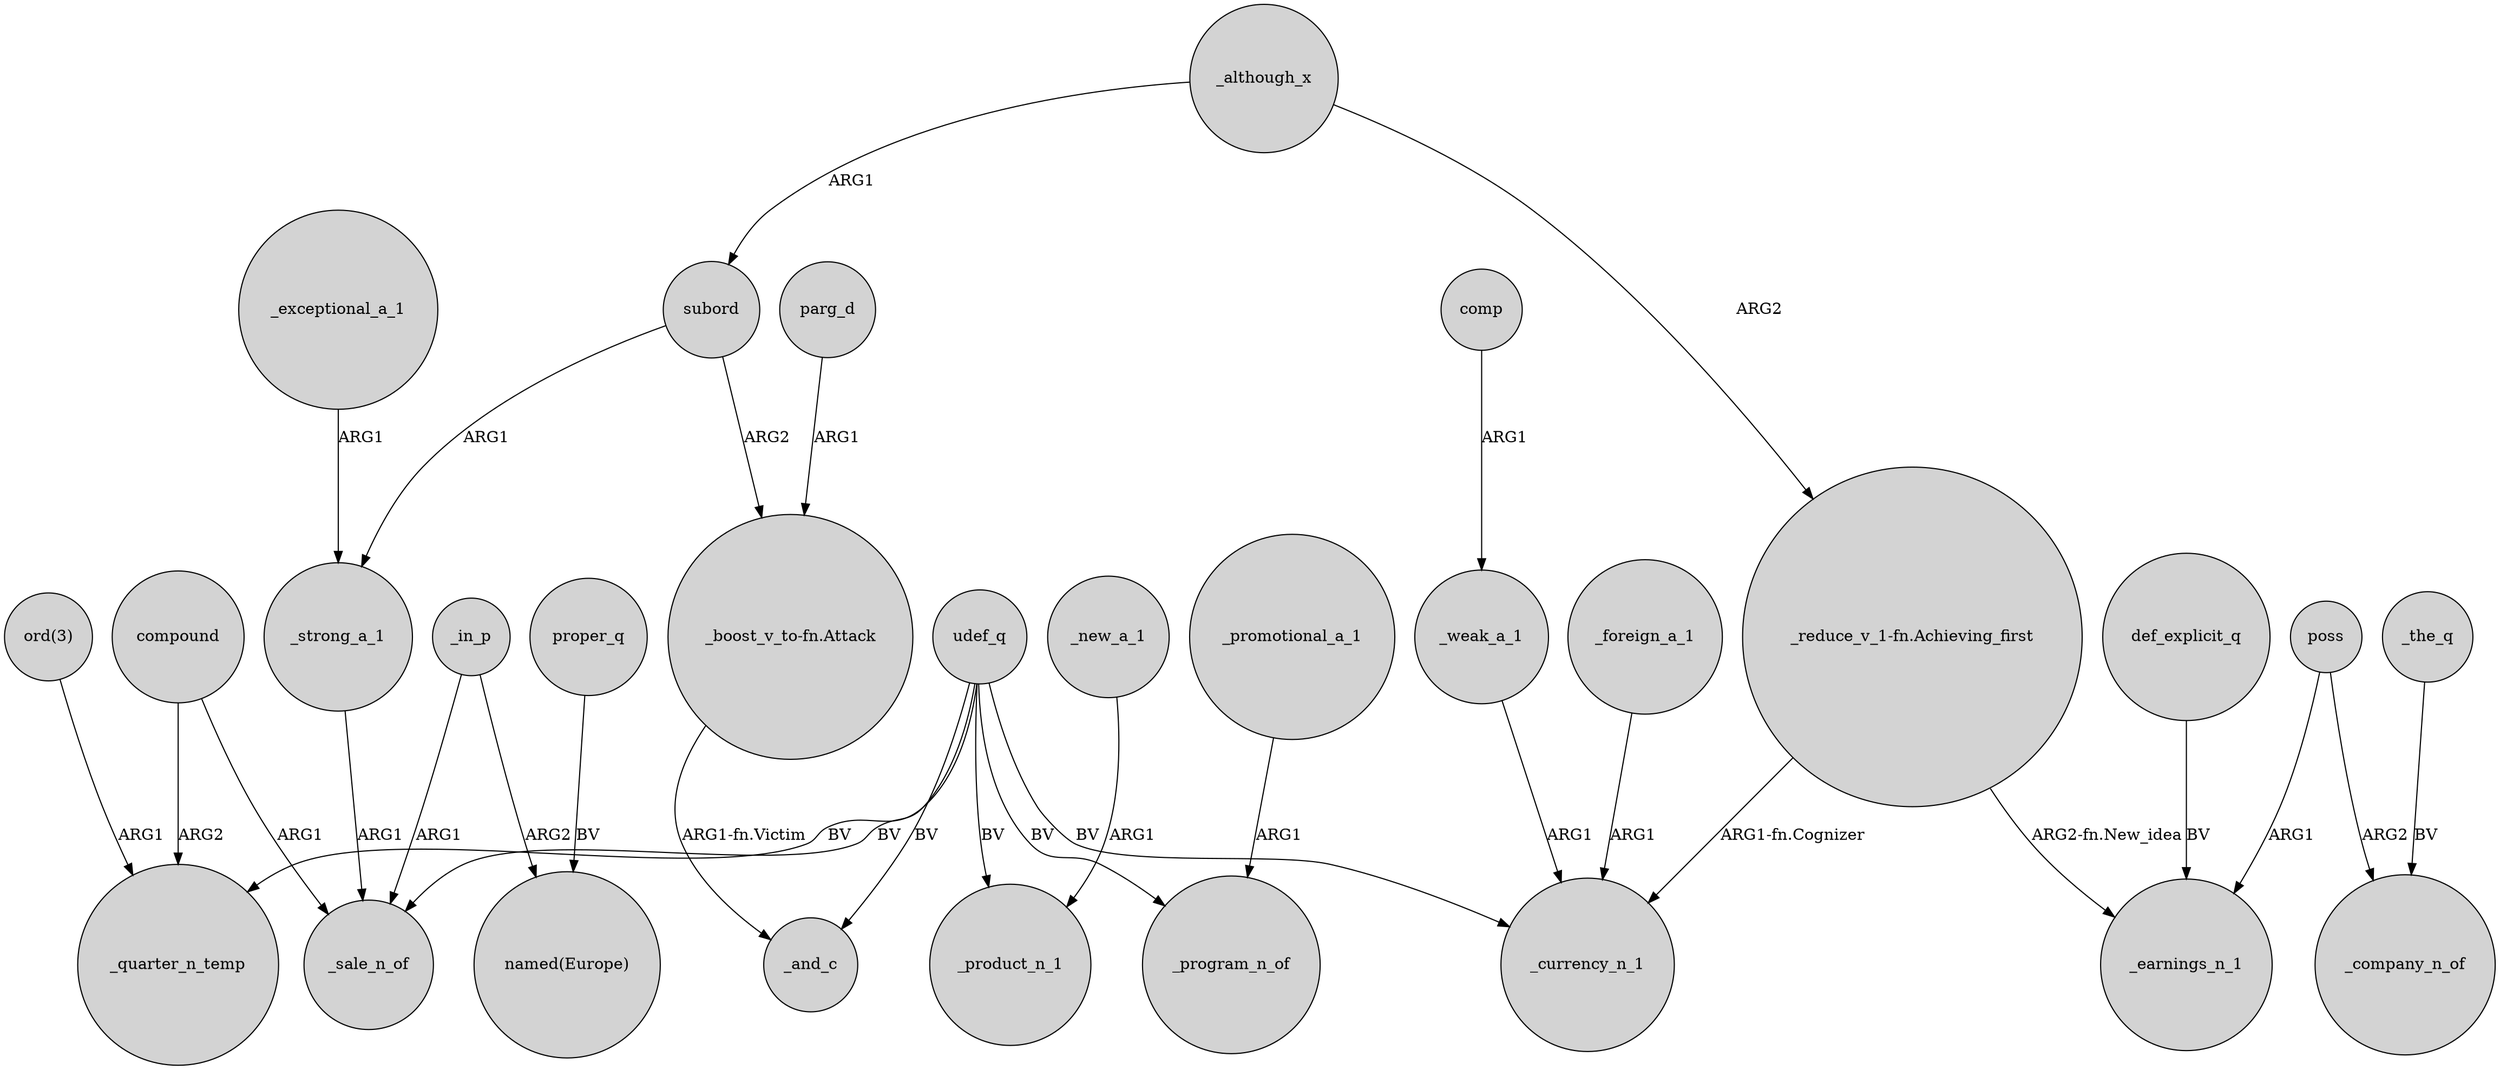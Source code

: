 digraph {
	node [shape=circle style=filled]
	parg_d -> "_boost_v_to-fn.Attack" [label=ARG1]
	"ord(3)" -> _quarter_n_temp [label=ARG1]
	_in_p -> "named(Europe)" [label=ARG2]
	_foreign_a_1 -> _currency_n_1 [label=ARG1]
	proper_q -> "named(Europe)" [label=BV]
	udef_q -> _currency_n_1 [label=BV]
	"_reduce_v_1-fn.Achieving_first" -> _currency_n_1 [label="ARG1-fn.Cognizer"]
	"_reduce_v_1-fn.Achieving_first" -> _earnings_n_1 [label="ARG2-fn.New_idea"]
	udef_q -> _sale_n_of [label=BV]
	udef_q -> _product_n_1 [label=BV]
	udef_q -> _and_c [label=BV]
	"_boost_v_to-fn.Attack" -> _and_c [label="ARG1-fn.Victim"]
	_in_p -> _sale_n_of [label=ARG1]
	udef_q -> _program_n_of [label=BV]
	_new_a_1 -> _product_n_1 [label=ARG1]
	subord -> _strong_a_1 [label=ARG1]
	poss -> _company_n_of [label=ARG2]
	comp -> _weak_a_1 [label=ARG1]
	compound -> _quarter_n_temp [label=ARG2]
	_although_x -> subord [label=ARG1]
	def_explicit_q -> _earnings_n_1 [label=BV]
	_weak_a_1 -> _currency_n_1 [label=ARG1]
	poss -> _earnings_n_1 [label=ARG1]
	_although_x -> "_reduce_v_1-fn.Achieving_first" [label=ARG2]
	_promotional_a_1 -> _program_n_of [label=ARG1]
	udef_q -> _quarter_n_temp [label=BV]
	_strong_a_1 -> _sale_n_of [label=ARG1]
	_exceptional_a_1 -> _strong_a_1 [label=ARG1]
	_the_q -> _company_n_of [label=BV]
	subord -> "_boost_v_to-fn.Attack" [label=ARG2]
	compound -> _sale_n_of [label=ARG1]
}
